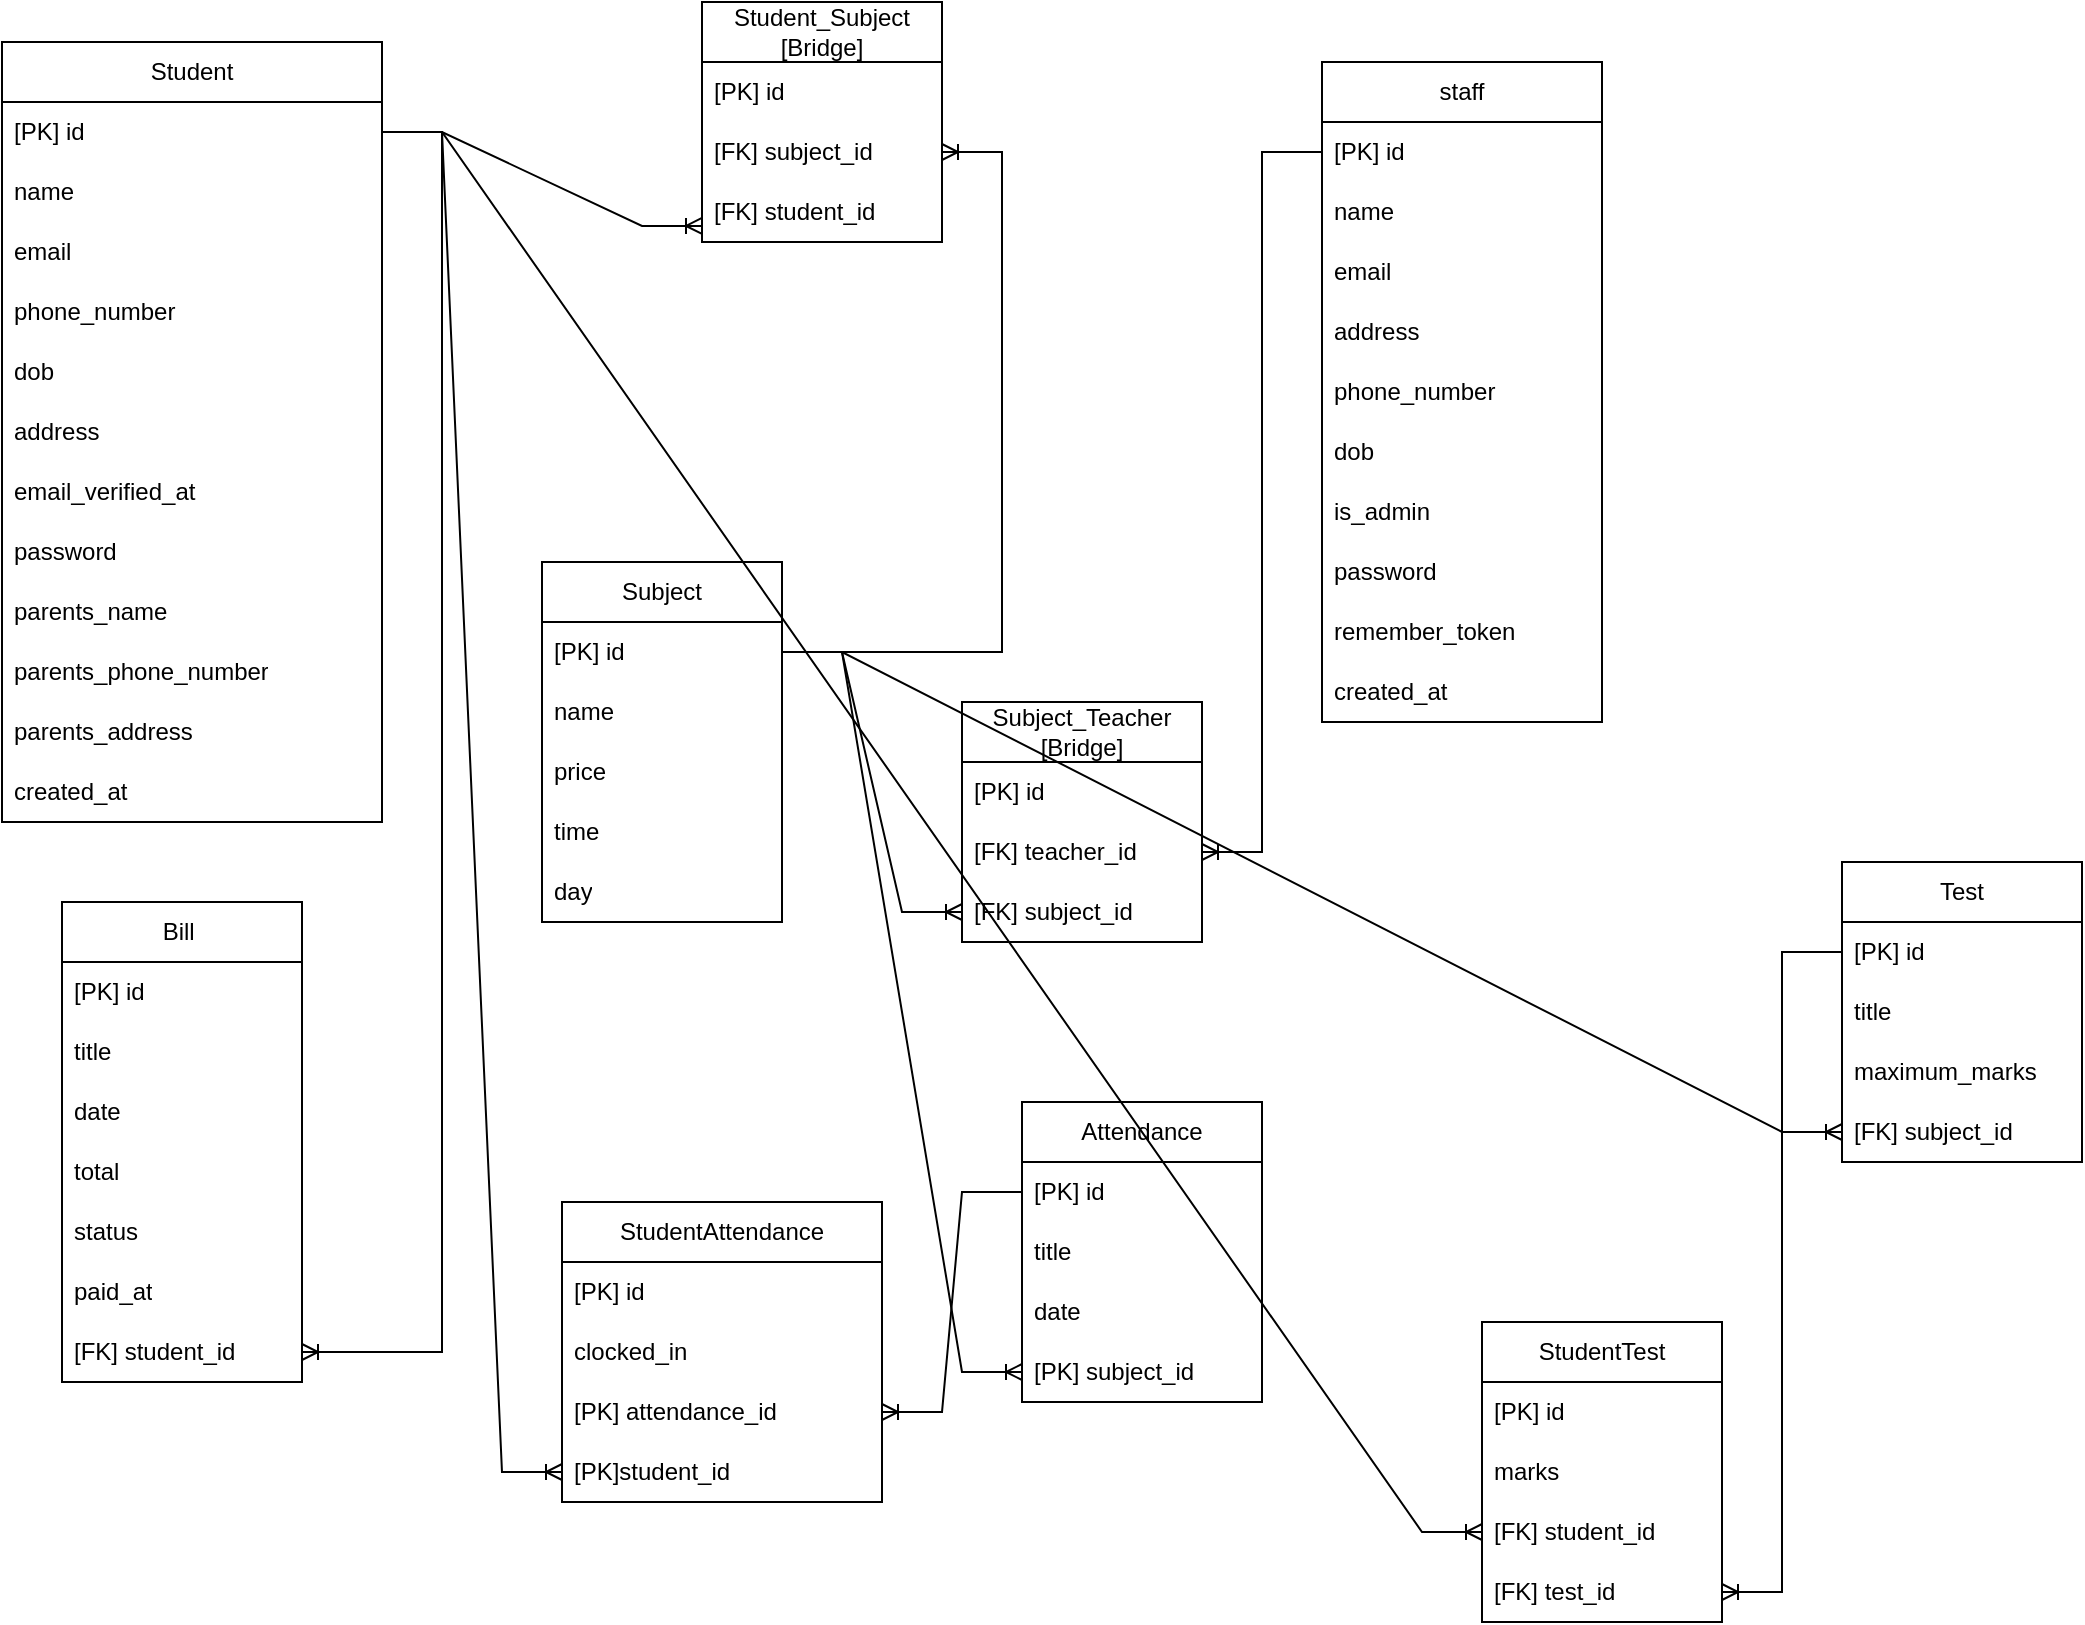 <mxfile version="20.8.10" type="github" pages="2">
  <diagram id="Xj64VRfgsmiTF-0bhzSZ" name="Page-1">
    <mxGraphModel dx="1647" dy="904" grid="1" gridSize="10" guides="1" tooltips="1" connect="1" arrows="1" fold="1" page="1" pageScale="1" pageWidth="850" pageHeight="1100" math="0" shadow="0">
      <root>
        <mxCell id="0" />
        <mxCell id="1" parent="0" />
        <mxCell id="3f9cywI5lE3qEualq7HR-1" value="Student" style="swimlane;fontStyle=0;childLayout=stackLayout;horizontal=1;startSize=30;horizontalStack=0;resizeParent=1;resizeParentMax=0;resizeLast=0;collapsible=1;marginBottom=0;whiteSpace=wrap;html=1;" parent="1" vertex="1">
          <mxGeometry x="10" y="70" width="190" height="390" as="geometry" />
        </mxCell>
        <mxCell id="3f9cywI5lE3qEualq7HR-2" value="[PK] id" style="text;strokeColor=none;fillColor=none;align=left;verticalAlign=middle;spacingLeft=4;spacingRight=4;overflow=hidden;points=[[0,0.5],[1,0.5]];portConstraint=eastwest;rotatable=0;whiteSpace=wrap;html=1;" parent="3f9cywI5lE3qEualq7HR-1" vertex="1">
          <mxGeometry y="30" width="190" height="30" as="geometry" />
        </mxCell>
        <mxCell id="3f9cywI5lE3qEualq7HR-3" value="name" style="text;strokeColor=none;fillColor=none;align=left;verticalAlign=middle;spacingLeft=4;spacingRight=4;overflow=hidden;points=[[0,0.5],[1,0.5]];portConstraint=eastwest;rotatable=0;whiteSpace=wrap;html=1;" parent="3f9cywI5lE3qEualq7HR-1" vertex="1">
          <mxGeometry y="60" width="190" height="30" as="geometry" />
        </mxCell>
        <mxCell id="3f9cywI5lE3qEualq7HR-4" value="email" style="text;strokeColor=none;fillColor=none;align=left;verticalAlign=middle;spacingLeft=4;spacingRight=4;overflow=hidden;points=[[0,0.5],[1,0.5]];portConstraint=eastwest;rotatable=0;whiteSpace=wrap;html=1;" parent="3f9cywI5lE3qEualq7HR-1" vertex="1">
          <mxGeometry y="90" width="190" height="30" as="geometry" />
        </mxCell>
        <mxCell id="3f9cywI5lE3qEualq7HR-11" value="phone_number" style="text;strokeColor=none;fillColor=none;align=left;verticalAlign=middle;spacingLeft=4;spacingRight=4;overflow=hidden;points=[[0,0.5],[1,0.5]];portConstraint=eastwest;rotatable=0;whiteSpace=wrap;html=1;" parent="3f9cywI5lE3qEualq7HR-1" vertex="1">
          <mxGeometry y="120" width="190" height="30" as="geometry" />
        </mxCell>
        <mxCell id="3f9cywI5lE3qEualq7HR-12" value="dob" style="text;strokeColor=none;fillColor=none;align=left;verticalAlign=middle;spacingLeft=4;spacingRight=4;overflow=hidden;points=[[0,0.5],[1,0.5]];portConstraint=eastwest;rotatable=0;whiteSpace=wrap;html=1;" parent="3f9cywI5lE3qEualq7HR-1" vertex="1">
          <mxGeometry y="150" width="190" height="30" as="geometry" />
        </mxCell>
        <mxCell id="WG3zePuKRmT21nqiu0aX-6" value="address" style="text;strokeColor=none;fillColor=none;align=left;verticalAlign=middle;spacingLeft=4;spacingRight=4;overflow=hidden;points=[[0,0.5],[1,0.5]];portConstraint=eastwest;rotatable=0;whiteSpace=wrap;html=1;" parent="3f9cywI5lE3qEualq7HR-1" vertex="1">
          <mxGeometry y="180" width="190" height="30" as="geometry" />
        </mxCell>
        <mxCell id="3f9cywI5lE3qEualq7HR-5" value="email_verified_at" style="text;strokeColor=none;fillColor=none;align=left;verticalAlign=middle;spacingLeft=4;spacingRight=4;overflow=hidden;points=[[0,0.5],[1,0.5]];portConstraint=eastwest;rotatable=0;whiteSpace=wrap;html=1;" parent="3f9cywI5lE3qEualq7HR-1" vertex="1">
          <mxGeometry y="210" width="190" height="30" as="geometry" />
        </mxCell>
        <mxCell id="3f9cywI5lE3qEualq7HR-6" value="password" style="text;strokeColor=none;fillColor=none;align=left;verticalAlign=middle;spacingLeft=4;spacingRight=4;overflow=hidden;points=[[0,0.5],[1,0.5]];portConstraint=eastwest;rotatable=0;whiteSpace=wrap;html=1;" parent="3f9cywI5lE3qEualq7HR-1" vertex="1">
          <mxGeometry y="240" width="190" height="30" as="geometry" />
        </mxCell>
        <mxCell id="WG3zePuKRmT21nqiu0aX-3" value="parents_name" style="text;strokeColor=none;fillColor=none;align=left;verticalAlign=middle;spacingLeft=4;spacingRight=4;overflow=hidden;points=[[0,0.5],[1,0.5]];portConstraint=eastwest;rotatable=0;whiteSpace=wrap;html=1;" parent="3f9cywI5lE3qEualq7HR-1" vertex="1">
          <mxGeometry y="270" width="190" height="30" as="geometry" />
        </mxCell>
        <mxCell id="WG3zePuKRmT21nqiu0aX-4" value="parents_phone_number" style="text;strokeColor=none;fillColor=none;align=left;verticalAlign=middle;spacingLeft=4;spacingRight=4;overflow=hidden;points=[[0,0.5],[1,0.5]];portConstraint=eastwest;rotatable=0;whiteSpace=wrap;html=1;" parent="3f9cywI5lE3qEualq7HR-1" vertex="1">
          <mxGeometry y="300" width="190" height="30" as="geometry" />
        </mxCell>
        <mxCell id="WG3zePuKRmT21nqiu0aX-5" value="parents_address" style="text;strokeColor=none;fillColor=none;align=left;verticalAlign=middle;spacingLeft=4;spacingRight=4;overflow=hidden;points=[[0,0.5],[1,0.5]];portConstraint=eastwest;rotatable=0;whiteSpace=wrap;html=1;" parent="3f9cywI5lE3qEualq7HR-1" vertex="1">
          <mxGeometry y="330" width="190" height="30" as="geometry" />
        </mxCell>
        <mxCell id="3f9cywI5lE3qEualq7HR-8" value="created_at" style="text;strokeColor=none;fillColor=none;align=left;verticalAlign=middle;spacingLeft=4;spacingRight=4;overflow=hidden;points=[[0,0.5],[1,0.5]];portConstraint=eastwest;rotatable=0;whiteSpace=wrap;html=1;" parent="3f9cywI5lE3qEualq7HR-1" vertex="1">
          <mxGeometry y="360" width="190" height="30" as="geometry" />
        </mxCell>
        <mxCell id="3f9cywI5lE3qEualq7HR-13" value="staff" style="swimlane;fontStyle=0;childLayout=stackLayout;horizontal=1;startSize=30;horizontalStack=0;resizeParent=1;resizeParentMax=0;resizeLast=0;collapsible=1;marginBottom=0;whiteSpace=wrap;html=1;" parent="1" vertex="1">
          <mxGeometry x="670" y="80" width="140" height="330" as="geometry" />
        </mxCell>
        <mxCell id="3f9cywI5lE3qEualq7HR-14" value="[PK] id" style="text;strokeColor=none;fillColor=none;align=left;verticalAlign=middle;spacingLeft=4;spacingRight=4;overflow=hidden;points=[[0,0.5],[1,0.5]];portConstraint=eastwest;rotatable=0;whiteSpace=wrap;html=1;" parent="3f9cywI5lE3qEualq7HR-13" vertex="1">
          <mxGeometry y="30" width="140" height="30" as="geometry" />
        </mxCell>
        <mxCell id="3f9cywI5lE3qEualq7HR-15" value="name" style="text;strokeColor=none;fillColor=none;align=left;verticalAlign=middle;spacingLeft=4;spacingRight=4;overflow=hidden;points=[[0,0.5],[1,0.5]];portConstraint=eastwest;rotatable=0;whiteSpace=wrap;html=1;" parent="3f9cywI5lE3qEualq7HR-13" vertex="1">
          <mxGeometry y="60" width="140" height="30" as="geometry" />
        </mxCell>
        <mxCell id="3f9cywI5lE3qEualq7HR-16" value="email" style="text;strokeColor=none;fillColor=none;align=left;verticalAlign=middle;spacingLeft=4;spacingRight=4;overflow=hidden;points=[[0,0.5],[1,0.5]];portConstraint=eastwest;rotatable=0;whiteSpace=wrap;html=1;" parent="3f9cywI5lE3qEualq7HR-13" vertex="1">
          <mxGeometry y="90" width="140" height="30" as="geometry" />
        </mxCell>
        <mxCell id="3f9cywI5lE3qEualq7HR-17" value="address" style="text;strokeColor=none;fillColor=none;align=left;verticalAlign=middle;spacingLeft=4;spacingRight=4;overflow=hidden;points=[[0,0.5],[1,0.5]];portConstraint=eastwest;rotatable=0;whiteSpace=wrap;html=1;" parent="3f9cywI5lE3qEualq7HR-13" vertex="1">
          <mxGeometry y="120" width="140" height="30" as="geometry" />
        </mxCell>
        <mxCell id="3f9cywI5lE3qEualq7HR-18" value="phone_number" style="text;strokeColor=none;fillColor=none;align=left;verticalAlign=middle;spacingLeft=4;spacingRight=4;overflow=hidden;points=[[0,0.5],[1,0.5]];portConstraint=eastwest;rotatable=0;whiteSpace=wrap;html=1;" parent="3f9cywI5lE3qEualq7HR-13" vertex="1">
          <mxGeometry y="150" width="140" height="30" as="geometry" />
        </mxCell>
        <mxCell id="3f9cywI5lE3qEualq7HR-19" value="dob" style="text;strokeColor=none;fillColor=none;align=left;verticalAlign=middle;spacingLeft=4;spacingRight=4;overflow=hidden;points=[[0,0.5],[1,0.5]];portConstraint=eastwest;rotatable=0;whiteSpace=wrap;html=1;" parent="3f9cywI5lE3qEualq7HR-13" vertex="1">
          <mxGeometry y="180" width="140" height="30" as="geometry" />
        </mxCell>
        <mxCell id="UbQkLCDVok9sx0RLxsKB-11" value="is_admin" style="text;strokeColor=none;fillColor=none;align=left;verticalAlign=middle;spacingLeft=4;spacingRight=4;overflow=hidden;points=[[0,0.5],[1,0.5]];portConstraint=eastwest;rotatable=0;whiteSpace=wrap;html=1;" parent="3f9cywI5lE3qEualq7HR-13" vertex="1">
          <mxGeometry y="210" width="140" height="30" as="geometry" />
        </mxCell>
        <mxCell id="3f9cywI5lE3qEualq7HR-21" value="password" style="text;strokeColor=none;fillColor=none;align=left;verticalAlign=middle;spacingLeft=4;spacingRight=4;overflow=hidden;points=[[0,0.5],[1,0.5]];portConstraint=eastwest;rotatable=0;whiteSpace=wrap;html=1;" parent="3f9cywI5lE3qEualq7HR-13" vertex="1">
          <mxGeometry y="240" width="140" height="30" as="geometry" />
        </mxCell>
        <mxCell id="3f9cywI5lE3qEualq7HR-22" value="remember_token" style="text;strokeColor=none;fillColor=none;align=left;verticalAlign=middle;spacingLeft=4;spacingRight=4;overflow=hidden;points=[[0,0.5],[1,0.5]];portConstraint=eastwest;rotatable=0;whiteSpace=wrap;html=1;" parent="3f9cywI5lE3qEualq7HR-13" vertex="1">
          <mxGeometry y="270" width="140" height="30" as="geometry" />
        </mxCell>
        <mxCell id="3f9cywI5lE3qEualq7HR-23" value="created_at" style="text;strokeColor=none;fillColor=none;align=left;verticalAlign=middle;spacingLeft=4;spacingRight=4;overflow=hidden;points=[[0,0.5],[1,0.5]];portConstraint=eastwest;rotatable=0;whiteSpace=wrap;html=1;" parent="3f9cywI5lE3qEualq7HR-13" vertex="1">
          <mxGeometry y="300" width="140" height="30" as="geometry" />
        </mxCell>
        <mxCell id="3f9cywI5lE3qEualq7HR-36" value="Subject" style="swimlane;fontStyle=0;childLayout=stackLayout;horizontal=1;startSize=30;horizontalStack=0;resizeParent=1;resizeParentMax=0;resizeLast=0;collapsible=1;marginBottom=0;whiteSpace=wrap;html=1;" parent="1" vertex="1">
          <mxGeometry x="280" y="330" width="120" height="180" as="geometry" />
        </mxCell>
        <mxCell id="3f9cywI5lE3qEualq7HR-37" value="[PK] id" style="text;strokeColor=none;fillColor=none;align=left;verticalAlign=middle;spacingLeft=4;spacingRight=4;overflow=hidden;points=[[0,0.5],[1,0.5]];portConstraint=eastwest;rotatable=0;whiteSpace=wrap;html=1;" parent="3f9cywI5lE3qEualq7HR-36" vertex="1">
          <mxGeometry y="30" width="120" height="30" as="geometry" />
        </mxCell>
        <mxCell id="3f9cywI5lE3qEualq7HR-38" value="name" style="text;strokeColor=none;fillColor=none;align=left;verticalAlign=middle;spacingLeft=4;spacingRight=4;overflow=hidden;points=[[0,0.5],[1,0.5]];portConstraint=eastwest;rotatable=0;whiteSpace=wrap;html=1;" parent="3f9cywI5lE3qEualq7HR-36" vertex="1">
          <mxGeometry y="60" width="120" height="30" as="geometry" />
        </mxCell>
        <mxCell id="3f9cywI5lE3qEualq7HR-112" value="price&amp;nbsp;" style="text;strokeColor=none;fillColor=none;align=left;verticalAlign=middle;spacingLeft=4;spacingRight=4;overflow=hidden;points=[[0,0.5],[1,0.5]];portConstraint=eastwest;rotatable=0;whiteSpace=wrap;html=1;" parent="3f9cywI5lE3qEualq7HR-36" vertex="1">
          <mxGeometry y="90" width="120" height="30" as="geometry" />
        </mxCell>
        <mxCell id="WG3zePuKRmT21nqiu0aX-7" value="time" style="text;strokeColor=none;fillColor=none;align=left;verticalAlign=middle;spacingLeft=4;spacingRight=4;overflow=hidden;points=[[0,0.5],[1,0.5]];portConstraint=eastwest;rotatable=0;whiteSpace=wrap;html=1;" parent="3f9cywI5lE3qEualq7HR-36" vertex="1">
          <mxGeometry y="120" width="120" height="30" as="geometry" />
        </mxCell>
        <mxCell id="WG3zePuKRmT21nqiu0aX-8" value="day" style="text;strokeColor=none;fillColor=none;align=left;verticalAlign=middle;spacingLeft=4;spacingRight=4;overflow=hidden;points=[[0,0.5],[1,0.5]];portConstraint=eastwest;rotatable=0;whiteSpace=wrap;html=1;" parent="3f9cywI5lE3qEualq7HR-36" vertex="1">
          <mxGeometry y="150" width="120" height="30" as="geometry" />
        </mxCell>
        <mxCell id="3f9cywI5lE3qEualq7HR-47" value="Subject_Teacher [Bridge]" style="swimlane;fontStyle=0;childLayout=stackLayout;horizontal=1;startSize=30;horizontalStack=0;resizeParent=1;resizeParentMax=0;resizeLast=0;collapsible=1;marginBottom=0;whiteSpace=wrap;html=1;" parent="1" vertex="1">
          <mxGeometry x="490" y="400" width="120" height="120" as="geometry" />
        </mxCell>
        <mxCell id="3f9cywI5lE3qEualq7HR-48" value="[PK] id" style="text;strokeColor=none;fillColor=none;align=left;verticalAlign=middle;spacingLeft=4;spacingRight=4;overflow=hidden;points=[[0,0.5],[1,0.5]];portConstraint=eastwest;rotatable=0;whiteSpace=wrap;html=1;" parent="3f9cywI5lE3qEualq7HR-47" vertex="1">
          <mxGeometry y="30" width="120" height="30" as="geometry" />
        </mxCell>
        <mxCell id="3f9cywI5lE3qEualq7HR-49" value="[FK] teacher_id" style="text;strokeColor=none;fillColor=none;align=left;verticalAlign=middle;spacingLeft=4;spacingRight=4;overflow=hidden;points=[[0,0.5],[1,0.5]];portConstraint=eastwest;rotatable=0;whiteSpace=wrap;html=1;" parent="3f9cywI5lE3qEualq7HR-47" vertex="1">
          <mxGeometry y="60" width="120" height="30" as="geometry" />
        </mxCell>
        <mxCell id="3f9cywI5lE3qEualq7HR-81" value="[FK] subject_id" style="text;strokeColor=none;fillColor=none;align=left;verticalAlign=middle;spacingLeft=4;spacingRight=4;overflow=hidden;points=[[0,0.5],[1,0.5]];portConstraint=eastwest;rotatable=0;whiteSpace=wrap;html=1;" parent="3f9cywI5lE3qEualq7HR-47" vertex="1">
          <mxGeometry y="90" width="120" height="30" as="geometry" />
        </mxCell>
        <mxCell id="3f9cywI5lE3qEualq7HR-73" value="" style="edgeStyle=entityRelationEdgeStyle;fontSize=12;html=1;endArrow=ERoneToMany;rounded=0;exitX=1;exitY=0.5;exitDx=0;exitDy=0;" parent="1" source="3f9cywI5lE3qEualq7HR-37" target="3f9cywI5lE3qEualq7HR-81" edge="1">
          <mxGeometry width="100" height="100" relative="1" as="geometry">
            <mxPoint x="410" y="475" as="sourcePoint" />
            <mxPoint x="310" y="710" as="targetPoint" />
          </mxGeometry>
        </mxCell>
        <mxCell id="3f9cywI5lE3qEualq7HR-82" value="" style="edgeStyle=entityRelationEdgeStyle;fontSize=12;html=1;endArrow=ERoneToMany;rounded=0;" parent="1" source="3f9cywI5lE3qEualq7HR-14" target="3f9cywI5lE3qEualq7HR-49" edge="1">
          <mxGeometry width="100" height="100" relative="1" as="geometry">
            <mxPoint x="540" y="690" as="sourcePoint" />
            <mxPoint x="640" y="590" as="targetPoint" />
          </mxGeometry>
        </mxCell>
        <mxCell id="3f9cywI5lE3qEualq7HR-84" value="" style="edgeStyle=entityRelationEdgeStyle;fontSize=12;html=1;endArrow=ERoneToMany;rounded=0;entryX=0;entryY=0.733;entryDx=0;entryDy=0;entryPerimeter=0;" parent="1" source="3f9cywI5lE3qEualq7HR-2" target="3f9cywI5lE3qEualq7HR-98" edge="1">
          <mxGeometry width="100" height="100" relative="1" as="geometry">
            <mxPoint x="210" y="455" as="sourcePoint" />
            <mxPoint x="100" y="872" as="targetPoint" />
          </mxGeometry>
        </mxCell>
        <mxCell id="3f9cywI5lE3qEualq7HR-95" value="Student_Subject [Bridge]" style="swimlane;fontStyle=0;childLayout=stackLayout;horizontal=1;startSize=30;horizontalStack=0;resizeParent=1;resizeParentMax=0;resizeLast=0;collapsible=1;marginBottom=0;whiteSpace=wrap;html=1;" parent="1" vertex="1">
          <mxGeometry x="360" y="50" width="120" height="120" as="geometry" />
        </mxCell>
        <mxCell id="3f9cywI5lE3qEualq7HR-96" value="[PK] id" style="text;strokeColor=none;fillColor=none;align=left;verticalAlign=middle;spacingLeft=4;spacingRight=4;overflow=hidden;points=[[0,0.5],[1,0.5]];portConstraint=eastwest;rotatable=0;whiteSpace=wrap;html=1;" parent="3f9cywI5lE3qEualq7HR-95" vertex="1">
          <mxGeometry y="30" width="120" height="30" as="geometry" />
        </mxCell>
        <mxCell id="3f9cywI5lE3qEualq7HR-97" value="[FK] subject_id" style="text;strokeColor=none;fillColor=none;align=left;verticalAlign=middle;spacingLeft=4;spacingRight=4;overflow=hidden;points=[[0,0.5],[1,0.5]];portConstraint=eastwest;rotatable=0;whiteSpace=wrap;html=1;" parent="3f9cywI5lE3qEualq7HR-95" vertex="1">
          <mxGeometry y="60" width="120" height="30" as="geometry" />
        </mxCell>
        <mxCell id="3f9cywI5lE3qEualq7HR-98" value="[FK] student_id" style="text;strokeColor=none;fillColor=none;align=left;verticalAlign=middle;spacingLeft=4;spacingRight=4;overflow=hidden;points=[[0,0.5],[1,0.5]];portConstraint=eastwest;rotatable=0;whiteSpace=wrap;html=1;" parent="3f9cywI5lE3qEualq7HR-95" vertex="1">
          <mxGeometry y="90" width="120" height="30" as="geometry" />
        </mxCell>
        <mxCell id="3f9cywI5lE3qEualq7HR-100" value="" style="edgeStyle=entityRelationEdgeStyle;fontSize=12;html=1;endArrow=ERoneToMany;rounded=0;exitX=1;exitY=0.5;exitDx=0;exitDy=0;" parent="1" source="3f9cywI5lE3qEualq7HR-37" target="3f9cywI5lE3qEualq7HR-97" edge="1">
          <mxGeometry width="100" height="100" relative="1" as="geometry">
            <mxPoint x="410" y="475" as="sourcePoint" />
            <mxPoint x="230" y="891.99" as="targetPoint" />
          </mxGeometry>
        </mxCell>
        <mxCell id="3f9cywI5lE3qEualq7HR-101" value="Bill&amp;nbsp;" style="swimlane;fontStyle=0;childLayout=stackLayout;horizontal=1;startSize=30;horizontalStack=0;resizeParent=1;resizeParentMax=0;resizeLast=0;collapsible=1;marginBottom=0;whiteSpace=wrap;html=1;" parent="1" vertex="1">
          <mxGeometry x="40" y="500" width="120" height="240" as="geometry" />
        </mxCell>
        <mxCell id="3f9cywI5lE3qEualq7HR-102" value="[PK] id" style="text;strokeColor=none;fillColor=none;align=left;verticalAlign=middle;spacingLeft=4;spacingRight=4;overflow=hidden;points=[[0,0.5],[1,0.5]];portConstraint=eastwest;rotatable=0;whiteSpace=wrap;html=1;" parent="3f9cywI5lE3qEualq7HR-101" vertex="1">
          <mxGeometry y="30" width="120" height="30" as="geometry" />
        </mxCell>
        <mxCell id="3f9cywI5lE3qEualq7HR-103" value="title" style="text;strokeColor=none;fillColor=none;align=left;verticalAlign=middle;spacingLeft=4;spacingRight=4;overflow=hidden;points=[[0,0.5],[1,0.5]];portConstraint=eastwest;rotatable=0;whiteSpace=wrap;html=1;" parent="3f9cywI5lE3qEualq7HR-101" vertex="1">
          <mxGeometry y="60" width="120" height="30" as="geometry" />
        </mxCell>
        <mxCell id="3f9cywI5lE3qEualq7HR-104" value="date" style="text;strokeColor=none;fillColor=none;align=left;verticalAlign=middle;spacingLeft=4;spacingRight=4;overflow=hidden;points=[[0,0.5],[1,0.5]];portConstraint=eastwest;rotatable=0;whiteSpace=wrap;html=1;" parent="3f9cywI5lE3qEualq7HR-101" vertex="1">
          <mxGeometry y="90" width="120" height="30" as="geometry" />
        </mxCell>
        <mxCell id="3f9cywI5lE3qEualq7HR-105" value="total" style="text;strokeColor=none;fillColor=none;align=left;verticalAlign=middle;spacingLeft=4;spacingRight=4;overflow=hidden;points=[[0,0.5],[1,0.5]];portConstraint=eastwest;rotatable=0;whiteSpace=wrap;html=1;" parent="3f9cywI5lE3qEualq7HR-101" vertex="1">
          <mxGeometry y="120" width="120" height="30" as="geometry" />
        </mxCell>
        <mxCell id="3f9cywI5lE3qEualq7HR-106" value="status" style="text;strokeColor=none;fillColor=none;align=left;verticalAlign=middle;spacingLeft=4;spacingRight=4;overflow=hidden;points=[[0,0.5],[1,0.5]];portConstraint=eastwest;rotatable=0;whiteSpace=wrap;html=1;" parent="3f9cywI5lE3qEualq7HR-101" vertex="1">
          <mxGeometry y="150" width="120" height="30" as="geometry" />
        </mxCell>
        <mxCell id="3f9cywI5lE3qEualq7HR-107" value="paid_at" style="text;strokeColor=none;fillColor=none;align=left;verticalAlign=middle;spacingLeft=4;spacingRight=4;overflow=hidden;points=[[0,0.5],[1,0.5]];portConstraint=eastwest;rotatable=0;whiteSpace=wrap;html=1;" parent="3f9cywI5lE3qEualq7HR-101" vertex="1">
          <mxGeometry y="180" width="120" height="30" as="geometry" />
        </mxCell>
        <mxCell id="3f9cywI5lE3qEualq7HR-113" value="[FK] student_id" style="text;strokeColor=none;fillColor=none;align=left;verticalAlign=middle;spacingLeft=4;spacingRight=4;overflow=hidden;points=[[0,0.5],[1,0.5]];portConstraint=eastwest;rotatable=0;whiteSpace=wrap;html=1;" parent="3f9cywI5lE3qEualq7HR-101" vertex="1">
          <mxGeometry y="210" width="120" height="30" as="geometry" />
        </mxCell>
        <mxCell id="UbQkLCDVok9sx0RLxsKB-10" value="" style="edgeStyle=entityRelationEdgeStyle;fontSize=12;html=1;endArrow=ERoneToMany;rounded=0;" parent="1" source="3f9cywI5lE3qEualq7HR-2" target="3f9cywI5lE3qEualq7HR-113" edge="1">
          <mxGeometry width="100" height="100" relative="1" as="geometry">
            <mxPoint x="210" y="165" as="sourcePoint" />
            <mxPoint x="270" y="391.99" as="targetPoint" />
          </mxGeometry>
        </mxCell>
        <mxCell id="WG3zePuKRmT21nqiu0aX-13" value="StudentAttendance" style="swimlane;fontStyle=0;childLayout=stackLayout;horizontal=1;startSize=30;horizontalStack=0;resizeParent=1;resizeParentMax=0;resizeLast=0;collapsible=1;marginBottom=0;whiteSpace=wrap;html=1;" parent="1" vertex="1">
          <mxGeometry x="290" y="650" width="160" height="150" as="geometry" />
        </mxCell>
        <mxCell id="WG3zePuKRmT21nqiu0aX-14" value="[PK] id" style="text;strokeColor=none;fillColor=none;align=left;verticalAlign=middle;spacingLeft=4;spacingRight=4;overflow=hidden;points=[[0,0.5],[1,0.5]];portConstraint=eastwest;rotatable=0;whiteSpace=wrap;html=1;" parent="WG3zePuKRmT21nqiu0aX-13" vertex="1">
          <mxGeometry y="30" width="160" height="30" as="geometry" />
        </mxCell>
        <mxCell id="scUH_fnGk1sMKN8DSI-F-8" value="clocked_in" style="text;strokeColor=none;fillColor=none;align=left;verticalAlign=middle;spacingLeft=4;spacingRight=4;overflow=hidden;points=[[0,0.5],[1,0.5]];portConstraint=eastwest;rotatable=0;whiteSpace=wrap;html=1;" parent="WG3zePuKRmT21nqiu0aX-13" vertex="1">
          <mxGeometry y="60" width="160" height="30" as="geometry" />
        </mxCell>
        <mxCell id="WG3zePuKRmT21nqiu0aX-20" value="[PK] attendance_id" style="text;strokeColor=none;fillColor=none;align=left;verticalAlign=middle;spacingLeft=4;spacingRight=4;overflow=hidden;points=[[0,0.5],[1,0.5]];portConstraint=eastwest;rotatable=0;whiteSpace=wrap;html=1;" parent="WG3zePuKRmT21nqiu0aX-13" vertex="1">
          <mxGeometry y="90" width="160" height="30" as="geometry" />
        </mxCell>
        <mxCell id="WG3zePuKRmT21nqiu0aX-23" value="[PK]student_id" style="text;strokeColor=none;fillColor=none;align=left;verticalAlign=middle;spacingLeft=4;spacingRight=4;overflow=hidden;points=[[0,0.5],[1,0.5]];portConstraint=eastwest;rotatable=0;whiteSpace=wrap;html=1;" parent="WG3zePuKRmT21nqiu0aX-13" vertex="1">
          <mxGeometry y="120" width="160" height="30" as="geometry" />
        </mxCell>
        <mxCell id="WG3zePuKRmT21nqiu0aX-19" value="" style="edgeStyle=entityRelationEdgeStyle;fontSize=12;html=1;endArrow=ERoneToMany;rounded=0;entryX=0;entryY=0.5;entryDx=0;entryDy=0;" parent="1" source="3f9cywI5lE3qEualq7HR-37" target="scUH_fnGk1sMKN8DSI-F-5" edge="1">
          <mxGeometry x="0.1" y="-11" width="100" height="100" relative="1" as="geometry">
            <mxPoint x="420" y="485" as="sourcePoint" />
            <mxPoint x="500" y="595" as="targetPoint" />
            <mxPoint x="1" y="-5" as="offset" />
          </mxGeometry>
        </mxCell>
        <mxCell id="WG3zePuKRmT21nqiu0aX-21" value="" style="edgeStyle=entityRelationEdgeStyle;fontSize=12;html=1;endArrow=ERoneToMany;rounded=0;exitX=1;exitY=0.5;exitDx=0;exitDy=0;entryX=0;entryY=0.5;entryDx=0;entryDy=0;" parent="1" source="3f9cywI5lE3qEualq7HR-2" target="WG3zePuKRmT21nqiu0aX-23" edge="1">
          <mxGeometry width="100" height="100" relative="1" as="geometry">
            <mxPoint x="210" y="125" as="sourcePoint" />
            <mxPoint x="180" y="735" as="targetPoint" />
          </mxGeometry>
        </mxCell>
        <mxCell id="scUH_fnGk1sMKN8DSI-F-1" value="Attendance" style="swimlane;fontStyle=0;childLayout=stackLayout;horizontal=1;startSize=30;horizontalStack=0;resizeParent=1;resizeParentMax=0;resizeLast=0;collapsible=1;marginBottom=0;whiteSpace=wrap;html=1;" parent="1" vertex="1">
          <mxGeometry x="520" y="600" width="120" height="150" as="geometry" />
        </mxCell>
        <mxCell id="scUH_fnGk1sMKN8DSI-F-2" value="[PK] id" style="text;strokeColor=none;fillColor=none;align=left;verticalAlign=middle;spacingLeft=4;spacingRight=4;overflow=hidden;points=[[0,0.5],[1,0.5]];portConstraint=eastwest;rotatable=0;whiteSpace=wrap;html=1;" parent="scUH_fnGk1sMKN8DSI-F-1" vertex="1">
          <mxGeometry y="30" width="120" height="30" as="geometry" />
        </mxCell>
        <mxCell id="scUH_fnGk1sMKN8DSI-F-3" value="title" style="text;strokeColor=none;fillColor=none;align=left;verticalAlign=middle;spacingLeft=4;spacingRight=4;overflow=hidden;points=[[0,0.5],[1,0.5]];portConstraint=eastwest;rotatable=0;whiteSpace=wrap;html=1;" parent="scUH_fnGk1sMKN8DSI-F-1" vertex="1">
          <mxGeometry y="60" width="120" height="30" as="geometry" />
        </mxCell>
        <mxCell id="scUH_fnGk1sMKN8DSI-F-4" value="date" style="text;strokeColor=none;fillColor=none;align=left;verticalAlign=middle;spacingLeft=4;spacingRight=4;overflow=hidden;points=[[0,0.5],[1,0.5]];portConstraint=eastwest;rotatable=0;whiteSpace=wrap;html=1;" parent="scUH_fnGk1sMKN8DSI-F-1" vertex="1">
          <mxGeometry y="90" width="120" height="30" as="geometry" />
        </mxCell>
        <mxCell id="scUH_fnGk1sMKN8DSI-F-5" value="[PK] subject_id" style="text;strokeColor=none;fillColor=none;align=left;verticalAlign=middle;spacingLeft=4;spacingRight=4;overflow=hidden;points=[[0,0.5],[1,0.5]];portConstraint=eastwest;rotatable=0;whiteSpace=wrap;html=1;" parent="scUH_fnGk1sMKN8DSI-F-1" vertex="1">
          <mxGeometry y="120" width="120" height="30" as="geometry" />
        </mxCell>
        <mxCell id="scUH_fnGk1sMKN8DSI-F-7" value="" style="edgeStyle=entityRelationEdgeStyle;fontSize=12;html=1;endArrow=ERoneToMany;rounded=0;entryX=1;entryY=0.5;entryDx=0;entryDy=0;" parent="1" source="scUH_fnGk1sMKN8DSI-F-2" target="WG3zePuKRmT21nqiu0aX-20" edge="1">
          <mxGeometry x="0.1" y="-11" width="100" height="100" relative="1" as="geometry">
            <mxPoint x="410" y="385" as="sourcePoint" />
            <mxPoint x="500" y="795" as="targetPoint" />
            <mxPoint x="1" y="-5" as="offset" />
          </mxGeometry>
        </mxCell>
        <mxCell id="34HSPVZUaH10E4xqdVdO-1" value="Test" style="swimlane;fontStyle=0;childLayout=stackLayout;horizontal=1;startSize=30;horizontalStack=0;resizeParent=1;resizeParentMax=0;resizeLast=0;collapsible=1;marginBottom=0;whiteSpace=wrap;html=1;" vertex="1" parent="1">
          <mxGeometry x="930" y="480" width="120" height="150" as="geometry" />
        </mxCell>
        <mxCell id="34HSPVZUaH10E4xqdVdO-2" value="[PK] id" style="text;strokeColor=none;fillColor=none;align=left;verticalAlign=middle;spacingLeft=4;spacingRight=4;overflow=hidden;points=[[0,0.5],[1,0.5]];portConstraint=eastwest;rotatable=0;whiteSpace=wrap;html=1;" vertex="1" parent="34HSPVZUaH10E4xqdVdO-1">
          <mxGeometry y="30" width="120" height="30" as="geometry" />
        </mxCell>
        <mxCell id="34HSPVZUaH10E4xqdVdO-3" value="title" style="text;strokeColor=none;fillColor=none;align=left;verticalAlign=middle;spacingLeft=4;spacingRight=4;overflow=hidden;points=[[0,0.5],[1,0.5]];portConstraint=eastwest;rotatable=0;whiteSpace=wrap;html=1;" vertex="1" parent="34HSPVZUaH10E4xqdVdO-1">
          <mxGeometry y="60" width="120" height="30" as="geometry" />
        </mxCell>
        <mxCell id="34HSPVZUaH10E4xqdVdO-12" value="maximum_marks" style="text;strokeColor=none;fillColor=none;align=left;verticalAlign=middle;spacingLeft=4;spacingRight=4;overflow=hidden;points=[[0,0.5],[1,0.5]];portConstraint=eastwest;rotatable=0;whiteSpace=wrap;html=1;" vertex="1" parent="34HSPVZUaH10E4xqdVdO-1">
          <mxGeometry y="90" width="120" height="30" as="geometry" />
        </mxCell>
        <mxCell id="34HSPVZUaH10E4xqdVdO-5" value="[FK] subject_id" style="text;strokeColor=none;fillColor=none;align=left;verticalAlign=middle;spacingLeft=4;spacingRight=4;overflow=hidden;points=[[0,0.5],[1,0.5]];portConstraint=eastwest;rotatable=0;whiteSpace=wrap;html=1;" vertex="1" parent="34HSPVZUaH10E4xqdVdO-1">
          <mxGeometry y="120" width="120" height="30" as="geometry" />
        </mxCell>
        <mxCell id="34HSPVZUaH10E4xqdVdO-6" value="" style="edgeStyle=entityRelationEdgeStyle;fontSize=12;html=1;endArrow=ERoneToMany;rounded=0;exitX=1;exitY=0.5;exitDx=0;exitDy=0;" edge="1" parent="1" source="3f9cywI5lE3qEualq7HR-37" target="34HSPVZUaH10E4xqdVdO-5">
          <mxGeometry x="0.1" y="-11" width="100" height="100" relative="1" as="geometry">
            <mxPoint x="410" y="385" as="sourcePoint" />
            <mxPoint x="530" y="745" as="targetPoint" />
            <mxPoint x="1" y="-5" as="offset" />
          </mxGeometry>
        </mxCell>
        <mxCell id="34HSPVZUaH10E4xqdVdO-8" value="StudentTest" style="swimlane;fontStyle=0;childLayout=stackLayout;horizontal=1;startSize=30;horizontalStack=0;resizeParent=1;resizeParentMax=0;resizeLast=0;collapsible=1;marginBottom=0;whiteSpace=wrap;html=1;" vertex="1" parent="1">
          <mxGeometry x="750" y="710" width="120" height="150" as="geometry" />
        </mxCell>
        <mxCell id="34HSPVZUaH10E4xqdVdO-9" value="[PK] id" style="text;strokeColor=none;fillColor=none;align=left;verticalAlign=middle;spacingLeft=4;spacingRight=4;overflow=hidden;points=[[0,0.5],[1,0.5]];portConstraint=eastwest;rotatable=0;whiteSpace=wrap;html=1;" vertex="1" parent="34HSPVZUaH10E4xqdVdO-8">
          <mxGeometry y="30" width="120" height="30" as="geometry" />
        </mxCell>
        <mxCell id="34HSPVZUaH10E4xqdVdO-10" value="marks" style="text;strokeColor=none;fillColor=none;align=left;verticalAlign=middle;spacingLeft=4;spacingRight=4;overflow=hidden;points=[[0,0.5],[1,0.5]];portConstraint=eastwest;rotatable=0;whiteSpace=wrap;html=1;" vertex="1" parent="34HSPVZUaH10E4xqdVdO-8">
          <mxGeometry y="60" width="120" height="30" as="geometry" />
        </mxCell>
        <mxCell id="34HSPVZUaH10E4xqdVdO-11" value="[FK] student_id" style="text;strokeColor=none;fillColor=none;align=left;verticalAlign=middle;spacingLeft=4;spacingRight=4;overflow=hidden;points=[[0,0.5],[1,0.5]];portConstraint=eastwest;rotatable=0;whiteSpace=wrap;html=1;" vertex="1" parent="34HSPVZUaH10E4xqdVdO-8">
          <mxGeometry y="90" width="120" height="30" as="geometry" />
        </mxCell>
        <mxCell id="34HSPVZUaH10E4xqdVdO-14" value="[FK] test_id" style="text;strokeColor=none;fillColor=none;align=left;verticalAlign=middle;spacingLeft=4;spacingRight=4;overflow=hidden;points=[[0,0.5],[1,0.5]];portConstraint=eastwest;rotatable=0;whiteSpace=wrap;html=1;" vertex="1" parent="34HSPVZUaH10E4xqdVdO-8">
          <mxGeometry y="120" width="120" height="30" as="geometry" />
        </mxCell>
        <mxCell id="34HSPVZUaH10E4xqdVdO-15" value="" style="edgeStyle=entityRelationEdgeStyle;fontSize=12;html=1;endArrow=ERoneToMany;rounded=0;exitX=1;exitY=0.5;exitDx=0;exitDy=0;" edge="1" parent="1" source="3f9cywI5lE3qEualq7HR-2" target="34HSPVZUaH10E4xqdVdO-11">
          <mxGeometry x="0.1" y="-11" width="100" height="100" relative="1" as="geometry">
            <mxPoint x="240" y="440" as="sourcePoint" />
            <mxPoint x="940" y="625" as="targetPoint" />
            <mxPoint x="1" y="-5" as="offset" />
          </mxGeometry>
        </mxCell>
        <mxCell id="34HSPVZUaH10E4xqdVdO-16" value="" style="edgeStyle=entityRelationEdgeStyle;fontSize=12;html=1;endArrow=ERoneToMany;rounded=0;entryX=1;entryY=0.5;entryDx=0;entryDy=0;" edge="1" parent="1" source="34HSPVZUaH10E4xqdVdO-2" target="34HSPVZUaH10E4xqdVdO-14">
          <mxGeometry x="0.1" y="-11" width="100" height="100" relative="1" as="geometry">
            <mxPoint x="410" y="385" as="sourcePoint" />
            <mxPoint x="940" y="625" as="targetPoint" />
            <mxPoint x="1" y="-5" as="offset" />
          </mxGeometry>
        </mxCell>
      </root>
    </mxGraphModel>
  </diagram>
  <diagram id="1YD6bruwPhMYWwaoV1wp" name="Page-2">
    <mxGraphModel dx="2390" dy="1273" grid="1" gridSize="10" guides="1" tooltips="1" connect="1" arrows="1" fold="1" page="1" pageScale="1" pageWidth="827" pageHeight="1169" math="0" shadow="0">
      <root>
        <mxCell id="0" />
        <mxCell id="1" parent="0" />
        <mxCell id="qp2Mem6DO1-0D09ecmUJ-3" value="" style="edgeStyle=orthogonalEdgeStyle;rounded=0;orthogonalLoop=1;jettySize=auto;html=1;" edge="1" parent="1" source="qp2Mem6DO1-0D09ecmUJ-1" target="qp2Mem6DO1-0D09ecmUJ-2">
          <mxGeometry relative="1" as="geometry" />
        </mxCell>
        <mxCell id="qp2Mem6DO1-0D09ecmUJ-1" value="SIGN UP PAGE&amp;nbsp;&lt;br&gt;&lt;br&gt;Name&lt;br&gt;Email&lt;br&gt;password&lt;br&gt;confirm password" style="rounded=0;whiteSpace=wrap;html=1;" vertex="1" parent="1">
          <mxGeometry x="50" y="80" width="420" height="240" as="geometry" />
        </mxCell>
        <mxCell id="qp2Mem6DO1-0D09ecmUJ-5" value="" style="edgeStyle=orthogonalEdgeStyle;rounded=0;orthogonalLoop=1;jettySize=auto;html=1;" edge="1" parent="1" source="qp2Mem6DO1-0D09ecmUJ-2" target="qp2Mem6DO1-0D09ecmUJ-4">
          <mxGeometry relative="1" as="geometry" />
        </mxCell>
        <mxCell id="qp2Mem6DO1-0D09ecmUJ-2" value="EMAIL CONFIRMATION PAGE&amp;nbsp;&lt;br&gt;&lt;br&gt;THANKS FOR REGISTER WITH ATLAS" style="rounded=0;whiteSpace=wrap;html=1;" vertex="1" parent="1">
          <mxGeometry x="50" y="345" width="420" height="240" as="geometry" />
        </mxCell>
        <mxCell id="qp2Mem6DO1-0D09ecmUJ-7" value="" style="edgeStyle=orthogonalEdgeStyle;rounded=0;orthogonalLoop=1;jettySize=auto;html=1;" edge="1" parent="1" source="qp2Mem6DO1-0D09ecmUJ-4" target="qp2Mem6DO1-0D09ecmUJ-6">
          <mxGeometry relative="1" as="geometry" />
        </mxCell>
        <mxCell id="qp2Mem6DO1-0D09ecmUJ-4" value="LOGIN PAGE&lt;br&gt;&lt;br&gt;email&lt;br&gt;password" style="rounded=0;whiteSpace=wrap;html=1;" vertex="1" parent="1">
          <mxGeometry x="50" y="620" width="420" height="240" as="geometry" />
        </mxCell>
        <mxCell id="qp2Mem6DO1-0D09ecmUJ-9" value="" style="edgeStyle=orthogonalEdgeStyle;rounded=0;orthogonalLoop=1;jettySize=auto;html=1;" edge="1" parent="1" source="qp2Mem6DO1-0D09ecmUJ-6" target="qp2Mem6DO1-0D09ecmUJ-8">
          <mxGeometry relative="1" as="geometry" />
        </mxCell>
        <mxCell id="qp2Mem6DO1-0D09ecmUJ-15" value="" style="edgeStyle=orthogonalEdgeStyle;rounded=0;orthogonalLoop=1;jettySize=auto;html=1;" edge="1" parent="1" source="qp2Mem6DO1-0D09ecmUJ-6" target="qp2Mem6DO1-0D09ecmUJ-14">
          <mxGeometry relative="1" as="geometry" />
        </mxCell>
        <mxCell id="qp2Mem6DO1-0D09ecmUJ-6" value="check if profile updated?&amp;nbsp;&lt;br&gt;&lt;br&gt;" style="rounded=0;whiteSpace=wrap;html=1;" vertex="1" parent="1">
          <mxGeometry x="50" y="880" width="420" height="240" as="geometry" />
        </mxCell>
        <mxCell id="qp2Mem6DO1-0D09ecmUJ-12" value="" style="edgeStyle=orthogonalEdgeStyle;rounded=0;orthogonalLoop=1;jettySize=auto;html=1;" edge="1" parent="1" source="qp2Mem6DO1-0D09ecmUJ-8" target="qp2Mem6DO1-0D09ecmUJ-11">
          <mxGeometry relative="1" as="geometry" />
        </mxCell>
        <mxCell id="qp2Mem6DO1-0D09ecmUJ-8" value="check if courses registered?&amp;nbsp;" style="rounded=0;whiteSpace=wrap;html=1;" vertex="1" parent="1">
          <mxGeometry x="550" y="880" width="420" height="240" as="geometry" />
        </mxCell>
        <mxCell id="qp2Mem6DO1-0D09ecmUJ-10" value="YES" style="text;html=1;strokeColor=none;fillColor=none;align=center;verticalAlign=middle;whiteSpace=wrap;rounded=0;" vertex="1" parent="1">
          <mxGeometry x="690" y="830" width="60" height="30" as="geometry" />
        </mxCell>
        <mxCell id="qp2Mem6DO1-0D09ecmUJ-20" value="" style="edgeStyle=orthogonalEdgeStyle;rounded=0;orthogonalLoop=1;jettySize=auto;html=1;" edge="1" parent="1" source="qp2Mem6DO1-0D09ecmUJ-11" target="qp2Mem6DO1-0D09ecmUJ-19">
          <mxGeometry relative="1" as="geometry" />
        </mxCell>
        <mxCell id="qp2Mem6DO1-0D09ecmUJ-11" value="SELECT COURSE PAGE" style="rounded=0;whiteSpace=wrap;html=1;" vertex="1" parent="1">
          <mxGeometry x="550" y="560" width="420" height="240" as="geometry" />
        </mxCell>
        <mxCell id="qp2Mem6DO1-0D09ecmUJ-13" value="YES" style="text;html=1;strokeColor=none;fillColor=none;align=center;verticalAlign=middle;whiteSpace=wrap;rounded=0;" vertex="1" parent="1">
          <mxGeometry x="490" y="980" width="60" height="30" as="geometry" />
        </mxCell>
        <mxCell id="qp2Mem6DO1-0D09ecmUJ-18" value="" style="edgeStyle=orthogonalEdgeStyle;rounded=0;orthogonalLoop=1;jettySize=auto;html=1;" edge="1" parent="1" source="qp2Mem6DO1-0D09ecmUJ-14" target="qp2Mem6DO1-0D09ecmUJ-17">
          <mxGeometry relative="1" as="geometry" />
        </mxCell>
        <mxCell id="qp2Mem6DO1-0D09ecmUJ-14" value="UPDATE PROFILE PAGE&lt;br&gt;&lt;br&gt;Parents details&lt;br&gt;Dob&amp;nbsp;&lt;br&gt;bla bla&lt;br&gt;" style="rounded=0;whiteSpace=wrap;html=1;" vertex="1" parent="1">
          <mxGeometry x="50" y="1200" width="420" height="240" as="geometry" />
        </mxCell>
        <mxCell id="qp2Mem6DO1-0D09ecmUJ-16" value="NO" style="text;html=1;strokeColor=none;fillColor=none;align=center;verticalAlign=middle;whiteSpace=wrap;rounded=0;" vertex="1" parent="1">
          <mxGeometry x="260" y="1150" width="60" height="30" as="geometry" />
        </mxCell>
        <mxCell id="qp2Mem6DO1-0D09ecmUJ-22" value="" style="edgeStyle=orthogonalEdgeStyle;rounded=0;orthogonalLoop=1;jettySize=auto;html=1;" edge="1" parent="1" source="qp2Mem6DO1-0D09ecmUJ-17" target="qp2Mem6DO1-0D09ecmUJ-19">
          <mxGeometry relative="1" as="geometry" />
        </mxCell>
        <mxCell id="qp2Mem6DO1-0D09ecmUJ-17" value="saved ?&amp;nbsp;&lt;br&gt;" style="rounded=0;whiteSpace=wrap;html=1;" vertex="1" parent="1">
          <mxGeometry x="50" y="1520" width="420" height="240" as="geometry" />
        </mxCell>
        <mxCell id="qp2Mem6DO1-0D09ecmUJ-19" value="PROFILE PAGE" style="rounded=0;whiteSpace=wrap;html=1;" vertex="1" parent="1">
          <mxGeometry x="1070" y="1190" width="420" height="240" as="geometry" />
        </mxCell>
      </root>
    </mxGraphModel>
  </diagram>
</mxfile>
